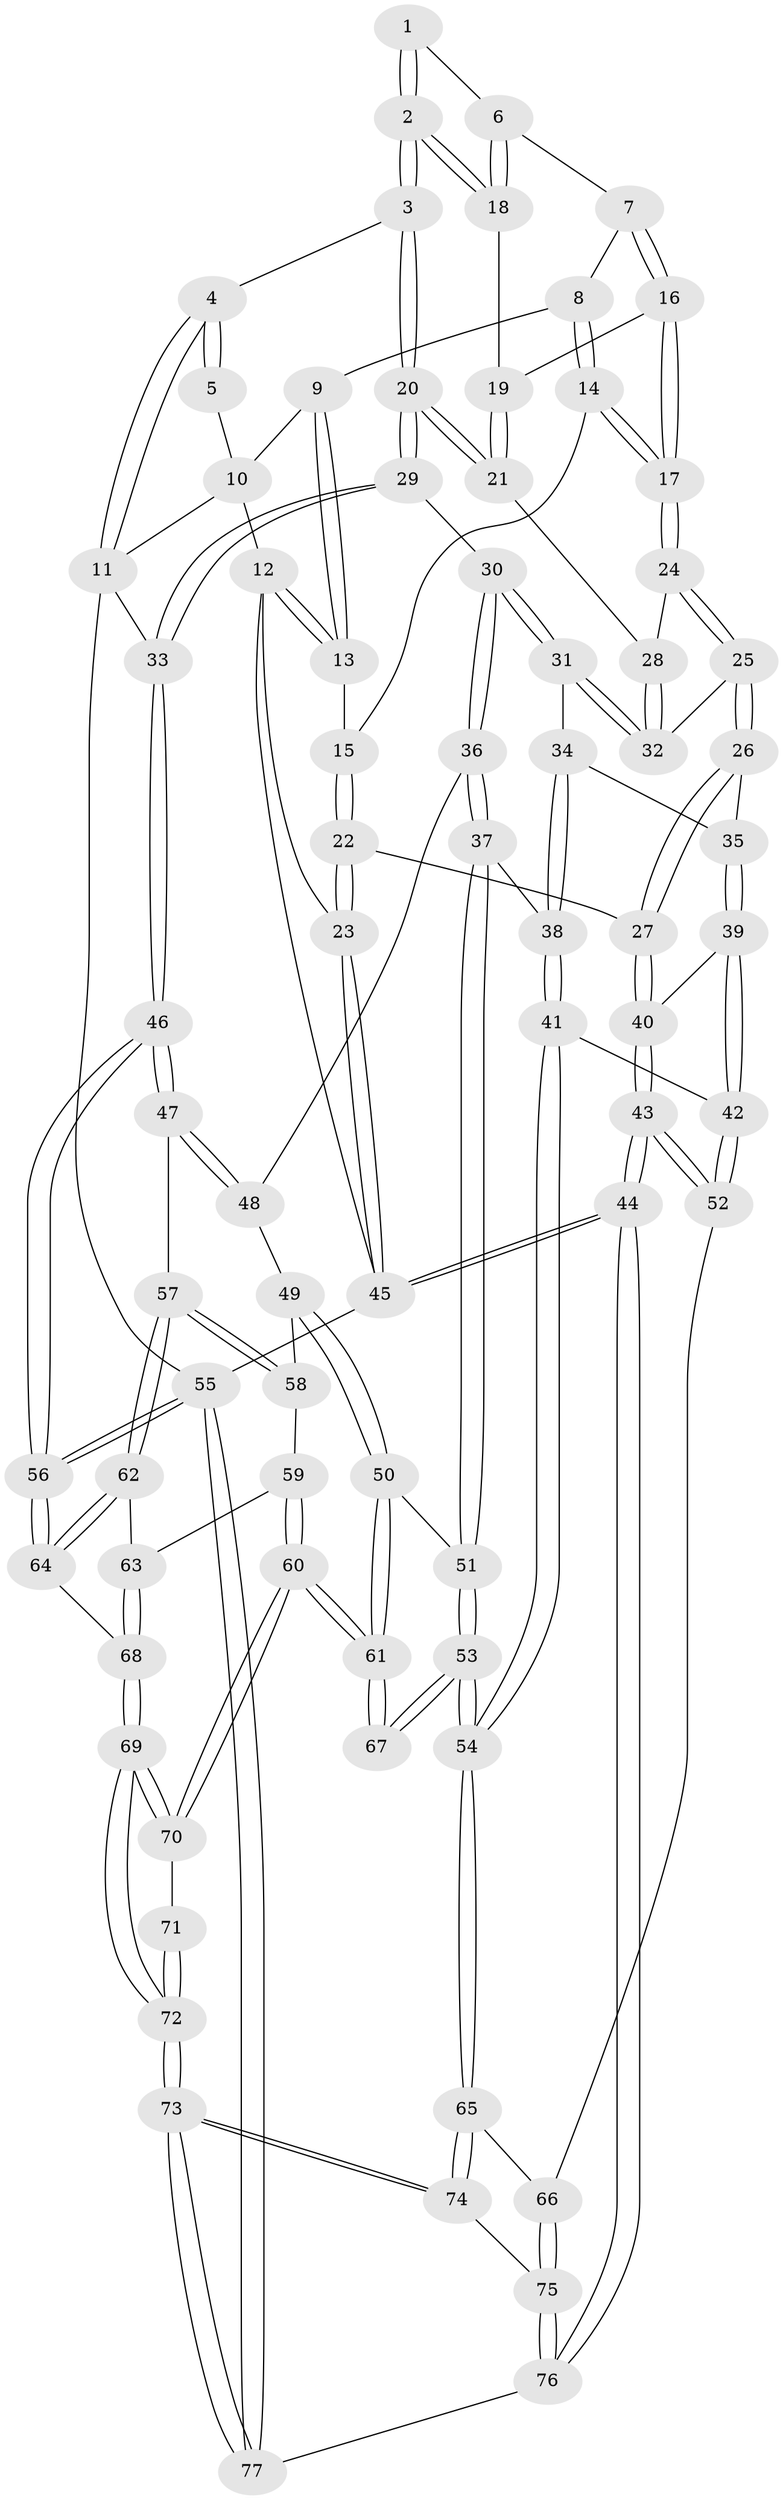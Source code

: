 // Generated by graph-tools (version 1.1) at 2025/51/03/09/25 03:51:09]
// undirected, 77 vertices, 189 edges
graph export_dot {
graph [start="1"]
  node [color=gray90,style=filled];
  1 [pos="+0.46245411050594337+0"];
  2 [pos="+0.6394513136473038+0.18248108252513948"];
  3 [pos="+0.7062345311699193+0.20718670224778907"];
  4 [pos="+1+0"];
  5 [pos="+0.43322624995178033+0"];
  6 [pos="+0.4761150747420711+0.18074908118208155"];
  7 [pos="+0.34929322897397563+0.10132324450354305"];
  8 [pos="+0.31899946799204093+0.05368277464610579"];
  9 [pos="+0.29326244416638764+0"];
  10 [pos="+0.32027065692590145+0"];
  11 [pos="+1+0"];
  12 [pos="+0+0.2143638564751446"];
  13 [pos="+0.09697044783555778+0.14727333014230068"];
  14 [pos="+0.2525177887879443+0.2525623247365026"];
  15 [pos="+0.22379854846309+0.2591334286258981"];
  16 [pos="+0.3794258892598137+0.2680451219741167"];
  17 [pos="+0.36466791485261335+0.2852200362999411"];
  18 [pos="+0.48758773862115773+0.20205540623361495"];
  19 [pos="+0.47172065381530687+0.22094540739512403"];
  20 [pos="+0.6846667743071757+0.37721413235378776"];
  21 [pos="+0.517600732667534+0.3377904004858518"];
  22 [pos="+0.13570195626866483+0.4670974087784616"];
  23 [pos="+0+0.4622216242562319"];
  24 [pos="+0.37553332418273977+0.335379328548305"];
  25 [pos="+0.34282329258492095+0.39771923784366314"];
  26 [pos="+0.25347826730793144+0.500413440844482"];
  27 [pos="+0.19948754133632707+0.5020624339434729"];
  28 [pos="+0.44909137368191837+0.36751576730961255"];
  29 [pos="+0.7035417333541274+0.47226158599037843"];
  30 [pos="+0.6737653083442872+0.5188615507351453"];
  31 [pos="+0.49514586712715664+0.4973193738150116"];
  32 [pos="+0.49002160646336507+0.488372828727096"];
  33 [pos="+1+0.4685185033456873"];
  34 [pos="+0.39834899484574177+0.551368976427725"];
  35 [pos="+0.3344073192676289+0.5467913496846755"];
  36 [pos="+0.6727100432368207+0.542365993188594"];
  37 [pos="+0.6432580206977123+0.6243443916842089"];
  38 [pos="+0.4574631839157026+0.6731231088054281"];
  39 [pos="+0.33733446303855935+0.6671963492260733"];
  40 [pos="+0.2008253308261875+0.6906535430107026"];
  41 [pos="+0.4156053335496325+0.7428809730292589"];
  42 [pos="+0.3915533473262696+0.7591284944465747"];
  43 [pos="+0.13292567836726907+0.9440071756883601"];
  44 [pos="+0+1"];
  45 [pos="+0+1"];
  46 [pos="+1+0.5699115521472999"];
  47 [pos="+1+0.6540054379917927"];
  48 [pos="+0.8411564166084651+0.6806190690765064"];
  49 [pos="+0.8201884431954725+0.7530866844853468"];
  50 [pos="+0.7655555337270444+0.782710722878959"];
  51 [pos="+0.6501799981742725+0.7495835556042786"];
  52 [pos="+0.37291398331620257+0.7937220457758821"];
  53 [pos="+0.6334800694727073+0.7788015509562268"];
  54 [pos="+0.6173022833333808+0.7939047044634785"];
  55 [pos="+1+1"];
  56 [pos="+1+1"];
  57 [pos="+0.9305122287085118+0.7741658747231331"];
  58 [pos="+0.8789378575624904+0.7844194942946058"];
  59 [pos="+0.8783952550014026+0.7858081801643096"];
  60 [pos="+0.8160278677410391+0.8830622327426455"];
  61 [pos="+0.8075830417894431+0.8698981514825525"];
  62 [pos="+0.9339818388646673+0.7987565413859478"];
  63 [pos="+0.8895428187908487+0.8673383840274451"];
  64 [pos="+0.9877911176515002+0.9064798347659605"];
  65 [pos="+0.5852489735013822+0.8563329483128189"];
  66 [pos="+0.4769108011873746+0.8678827785405728"];
  67 [pos="+0.6943405359901048+0.8571729248928235"];
  68 [pos="+0.8736488258274274+0.9153403343463702"];
  69 [pos="+0.8309095242419101+0.9321716566378938"];
  70 [pos="+0.8254755006318512+0.9174684035565587"];
  71 [pos="+0.6962258474880193+0.8607563919996197"];
  72 [pos="+0.7635126226554811+1"];
  73 [pos="+0.7304126329180165+1"];
  74 [pos="+0.5943100876896216+0.9249731401435753"];
  75 [pos="+0.4488341065154925+0.974694441164673"];
  76 [pos="+0.22037506766225445+1"];
  77 [pos="+0.7310541141455692+1"];
  1 -- 2;
  1 -- 2;
  1 -- 6;
  2 -- 3;
  2 -- 3;
  2 -- 18;
  2 -- 18;
  3 -- 4;
  3 -- 20;
  3 -- 20;
  4 -- 5;
  4 -- 5;
  4 -- 11;
  4 -- 11;
  5 -- 10;
  6 -- 7;
  6 -- 18;
  6 -- 18;
  7 -- 8;
  7 -- 16;
  7 -- 16;
  8 -- 9;
  8 -- 14;
  8 -- 14;
  9 -- 10;
  9 -- 13;
  9 -- 13;
  10 -- 11;
  10 -- 12;
  11 -- 33;
  11 -- 55;
  12 -- 13;
  12 -- 13;
  12 -- 23;
  12 -- 45;
  13 -- 15;
  14 -- 15;
  14 -- 17;
  14 -- 17;
  15 -- 22;
  15 -- 22;
  16 -- 17;
  16 -- 17;
  16 -- 19;
  17 -- 24;
  17 -- 24;
  18 -- 19;
  19 -- 21;
  19 -- 21;
  20 -- 21;
  20 -- 21;
  20 -- 29;
  20 -- 29;
  21 -- 28;
  22 -- 23;
  22 -- 23;
  22 -- 27;
  23 -- 45;
  23 -- 45;
  24 -- 25;
  24 -- 25;
  24 -- 28;
  25 -- 26;
  25 -- 26;
  25 -- 32;
  26 -- 27;
  26 -- 27;
  26 -- 35;
  27 -- 40;
  27 -- 40;
  28 -- 32;
  28 -- 32;
  29 -- 30;
  29 -- 33;
  29 -- 33;
  30 -- 31;
  30 -- 31;
  30 -- 36;
  30 -- 36;
  31 -- 32;
  31 -- 32;
  31 -- 34;
  33 -- 46;
  33 -- 46;
  34 -- 35;
  34 -- 38;
  34 -- 38;
  35 -- 39;
  35 -- 39;
  36 -- 37;
  36 -- 37;
  36 -- 48;
  37 -- 38;
  37 -- 51;
  37 -- 51;
  38 -- 41;
  38 -- 41;
  39 -- 40;
  39 -- 42;
  39 -- 42;
  40 -- 43;
  40 -- 43;
  41 -- 42;
  41 -- 54;
  41 -- 54;
  42 -- 52;
  42 -- 52;
  43 -- 44;
  43 -- 44;
  43 -- 52;
  43 -- 52;
  44 -- 45;
  44 -- 45;
  44 -- 76;
  44 -- 76;
  45 -- 55;
  46 -- 47;
  46 -- 47;
  46 -- 56;
  46 -- 56;
  47 -- 48;
  47 -- 48;
  47 -- 57;
  48 -- 49;
  49 -- 50;
  49 -- 50;
  49 -- 58;
  50 -- 51;
  50 -- 61;
  50 -- 61;
  51 -- 53;
  51 -- 53;
  52 -- 66;
  53 -- 54;
  53 -- 54;
  53 -- 67;
  53 -- 67;
  54 -- 65;
  54 -- 65;
  55 -- 56;
  55 -- 56;
  55 -- 77;
  55 -- 77;
  56 -- 64;
  56 -- 64;
  57 -- 58;
  57 -- 58;
  57 -- 62;
  57 -- 62;
  58 -- 59;
  59 -- 60;
  59 -- 60;
  59 -- 63;
  60 -- 61;
  60 -- 61;
  60 -- 70;
  60 -- 70;
  61 -- 67;
  61 -- 67;
  62 -- 63;
  62 -- 64;
  62 -- 64;
  63 -- 68;
  63 -- 68;
  64 -- 68;
  65 -- 66;
  65 -- 74;
  65 -- 74;
  66 -- 75;
  66 -- 75;
  68 -- 69;
  68 -- 69;
  69 -- 70;
  69 -- 70;
  69 -- 72;
  69 -- 72;
  70 -- 71;
  71 -- 72;
  71 -- 72;
  72 -- 73;
  72 -- 73;
  73 -- 74;
  73 -- 74;
  73 -- 77;
  73 -- 77;
  74 -- 75;
  75 -- 76;
  75 -- 76;
  76 -- 77;
}
